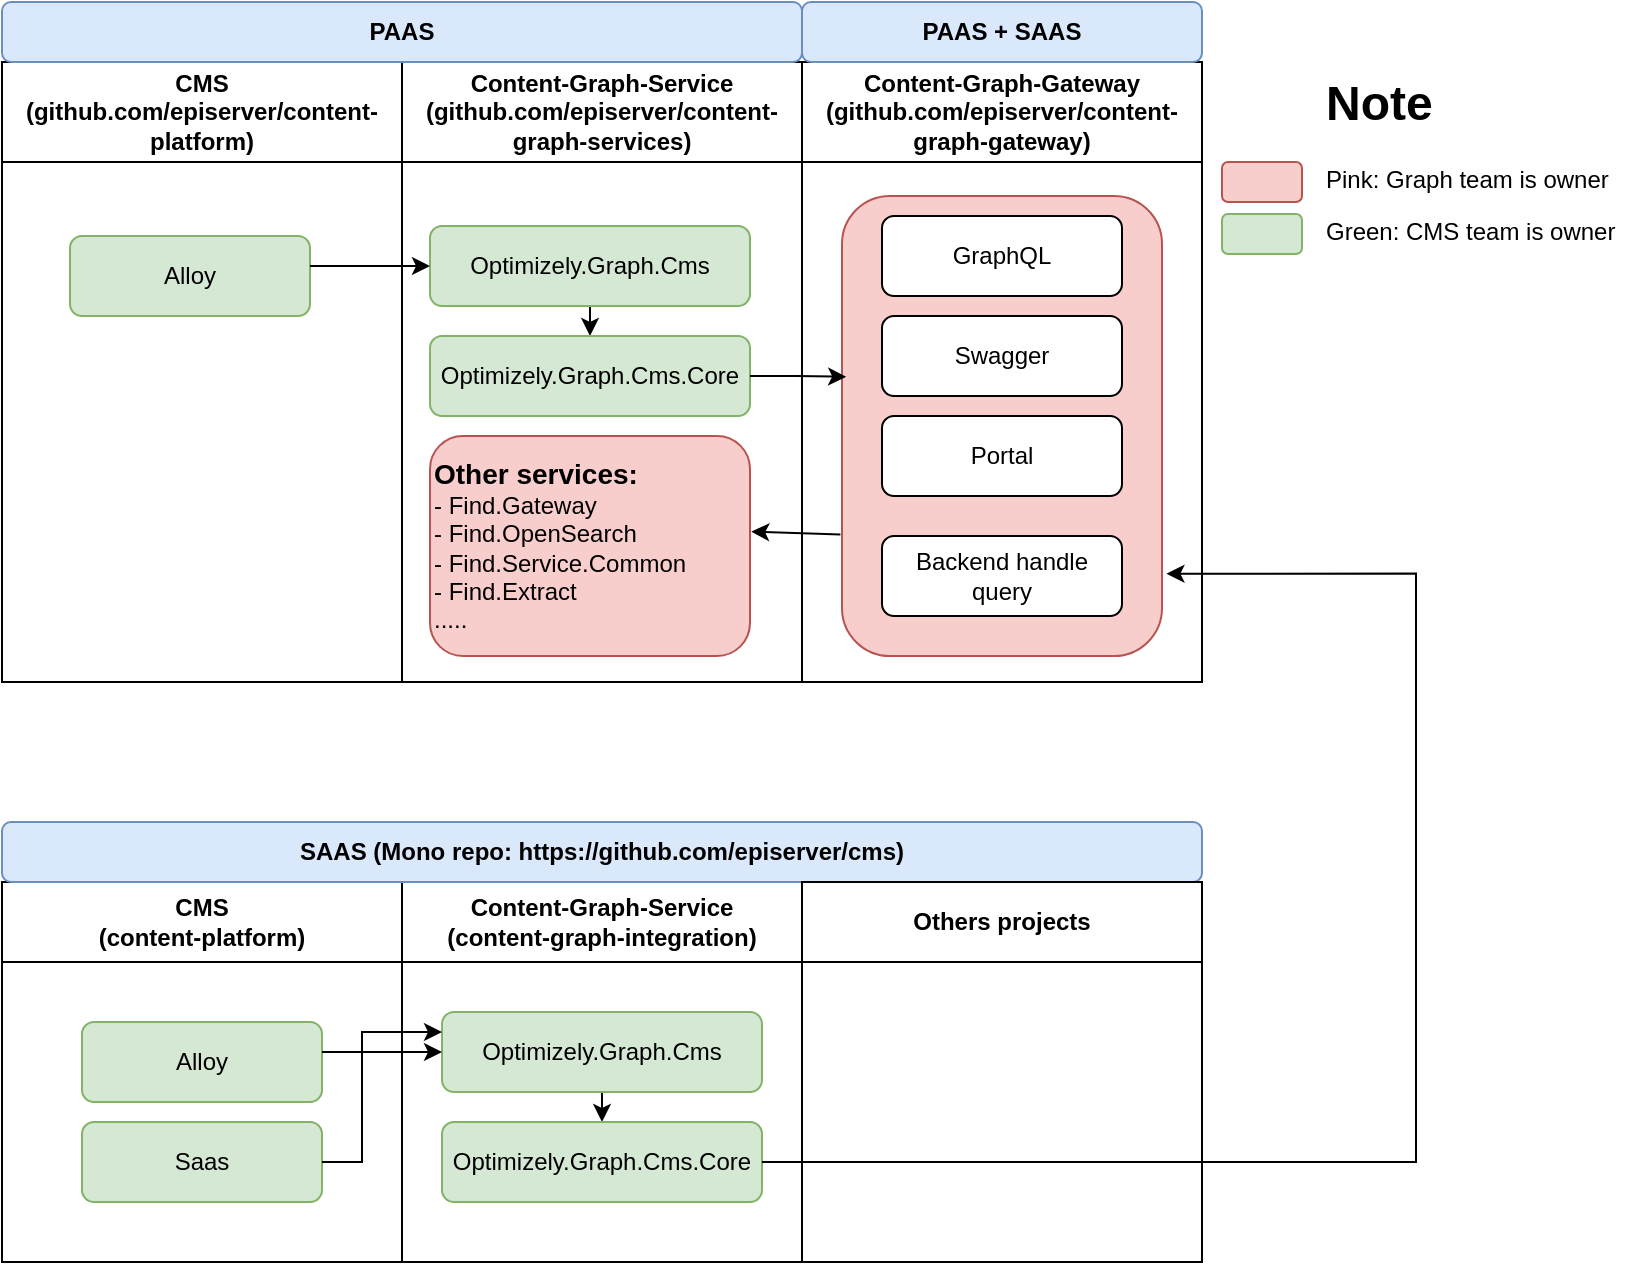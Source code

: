 <mxfile version="26.2.5">
  <diagram id="C5RBs43oDa-KdzZeNtuy" name="Page-1">
    <mxGraphModel dx="1297" dy="686" grid="1" gridSize="10" guides="1" tooltips="1" connect="1" arrows="1" fold="1" page="1" pageScale="1" pageWidth="827" pageHeight="1169" math="0" shadow="0">
      <root>
        <mxCell id="WIyWlLk6GJQsqaUBKTNV-0" />
        <mxCell id="WIyWlLk6GJQsqaUBKTNV-1" parent="WIyWlLk6GJQsqaUBKTNV-0" />
        <mxCell id="zuPNOkINmazXEIjRDBho-4" value="CMS&lt;div&gt;(github.com/episerver/content-platform)&lt;/div&gt;" style="swimlane;whiteSpace=wrap;html=1;startSize=50;" vertex="1" parent="WIyWlLk6GJQsqaUBKTNV-1">
          <mxGeometry x="13" y="120" width="200" height="310" as="geometry" />
        </mxCell>
        <mxCell id="zuPNOkINmazXEIjRDBho-5" value="Content-Graph-Service&lt;div&gt;(github.com/episerver/content-graph-services)&lt;/div&gt;" style="swimlane;whiteSpace=wrap;html=1;startSize=50;" vertex="1" parent="WIyWlLk6GJQsqaUBKTNV-1">
          <mxGeometry x="213" y="120" width="200" height="310" as="geometry" />
        </mxCell>
        <mxCell id="zuPNOkINmazXEIjRDBho-26" value="Alloy" style="rounded=1;whiteSpace=wrap;html=1;fontSize=12;glass=0;strokeWidth=1;shadow=0;fillColor=#d5e8d4;strokeColor=#82b366;" vertex="1" parent="zuPNOkINmazXEIjRDBho-5">
          <mxGeometry x="-166" y="87" width="120" height="40" as="geometry" />
        </mxCell>
        <mxCell id="zuPNOkINmazXEIjRDBho-30" style="edgeStyle=orthogonalEdgeStyle;rounded=0;orthogonalLoop=1;jettySize=auto;html=1;exitX=0.5;exitY=1;exitDx=0;exitDy=0;entryX=0.5;entryY=0;entryDx=0;entryDy=0;" edge="1" parent="zuPNOkINmazXEIjRDBho-5" source="zuPNOkINmazXEIjRDBho-27" target="zuPNOkINmazXEIjRDBho-28">
          <mxGeometry relative="1" as="geometry" />
        </mxCell>
        <mxCell id="zuPNOkINmazXEIjRDBho-27" value="Optimizely.Graph.Cms" style="rounded=1;whiteSpace=wrap;html=1;fontSize=12;glass=0;strokeWidth=1;shadow=0;fillColor=#d5e8d4;strokeColor=#82b366;" vertex="1" parent="zuPNOkINmazXEIjRDBho-5">
          <mxGeometry x="14" y="82" width="160" height="40" as="geometry" />
        </mxCell>
        <mxCell id="zuPNOkINmazXEIjRDBho-28" value="Optimizely.Graph.Cms.Core" style="rounded=1;whiteSpace=wrap;html=1;fontSize=12;glass=0;strokeWidth=1;shadow=0;fillColor=#d5e8d4;strokeColor=#82b366;" vertex="1" parent="zuPNOkINmazXEIjRDBho-5">
          <mxGeometry x="14" y="137" width="160" height="40" as="geometry" />
        </mxCell>
        <mxCell id="zuPNOkINmazXEIjRDBho-29" value="" style="endArrow=classic;html=1;rounded=0;entryX=0;entryY=0.5;entryDx=0;entryDy=0;exitX=1;exitY=0.375;exitDx=0;exitDy=0;exitPerimeter=0;" edge="1" parent="zuPNOkINmazXEIjRDBho-5" source="zuPNOkINmazXEIjRDBho-26" target="zuPNOkINmazXEIjRDBho-27">
          <mxGeometry width="50" height="50" relative="1" as="geometry">
            <mxPoint x="-46" y="112" as="sourcePoint" />
            <mxPoint x="4" y="62" as="targetPoint" />
          </mxGeometry>
        </mxCell>
        <mxCell id="zuPNOkINmazXEIjRDBho-35" value="&lt;b&gt;&lt;font style=&quot;font-size: 14px;&quot;&gt;Other services:&lt;/font&gt;&lt;/b&gt;&lt;div&gt;- Find.Gateway&lt;/div&gt;&lt;div&gt;- Find.OpenSearch&lt;/div&gt;&lt;div&gt;- Find.Service.Common&lt;/div&gt;&lt;div&gt;- Find.Extract&lt;/div&gt;&lt;div&gt;.....&lt;/div&gt;" style="rounded=1;whiteSpace=wrap;html=1;fontSize=12;glass=0;strokeWidth=1;shadow=0;align=left;fillColor=#f8cecc;strokeColor=#b85450;" vertex="1" parent="zuPNOkINmazXEIjRDBho-5">
          <mxGeometry x="14" y="187" width="160" height="110" as="geometry" />
        </mxCell>
        <mxCell id="zuPNOkINmazXEIjRDBho-6" value="Content-Graph-Gateway&lt;div&gt;(github.com/episerver/content-graph-gateway)&lt;/div&gt;" style="swimlane;whiteSpace=wrap;html=1;startSize=50;" vertex="1" parent="WIyWlLk6GJQsqaUBKTNV-1">
          <mxGeometry x="413" y="120" width="200" height="310" as="geometry" />
        </mxCell>
        <mxCell id="zuPNOkINmazXEIjRDBho-38" value="" style="rounded=1;whiteSpace=wrap;html=1;fillColor=#f8cecc;strokeColor=#b85450;" vertex="1" parent="zuPNOkINmazXEIjRDBho-6">
          <mxGeometry x="20" y="67" width="160" height="230" as="geometry" />
        </mxCell>
        <mxCell id="zuPNOkINmazXEIjRDBho-12" value="GraphQL" style="rounded=1;whiteSpace=wrap;html=1;" vertex="1" parent="zuPNOkINmazXEIjRDBho-6">
          <mxGeometry x="40" y="77" width="120" height="40" as="geometry" />
        </mxCell>
        <mxCell id="zuPNOkINmazXEIjRDBho-13" value="Swagger" style="rounded=1;whiteSpace=wrap;html=1;" vertex="1" parent="zuPNOkINmazXEIjRDBho-6">
          <mxGeometry x="40" y="127" width="120" height="40" as="geometry" />
        </mxCell>
        <mxCell id="zuPNOkINmazXEIjRDBho-14" value="Portal" style="rounded=1;whiteSpace=wrap;html=1;" vertex="1" parent="zuPNOkINmazXEIjRDBho-6">
          <mxGeometry x="40" y="177" width="120" height="40" as="geometry" />
        </mxCell>
        <mxCell id="zuPNOkINmazXEIjRDBho-15" value="Backend handle query" style="rounded=1;whiteSpace=wrap;html=1;" vertex="1" parent="zuPNOkINmazXEIjRDBho-6">
          <mxGeometry x="40" y="237" width="120" height="40" as="geometry" />
        </mxCell>
        <mxCell id="zuPNOkINmazXEIjRDBho-16" value="CMS&lt;div&gt;(content-platform)&lt;/div&gt;" style="swimlane;whiteSpace=wrap;html=1;startSize=40;" vertex="1" parent="WIyWlLk6GJQsqaUBKTNV-1">
          <mxGeometry x="13" y="530" width="200" height="190" as="geometry" />
        </mxCell>
        <mxCell id="zuPNOkINmazXEIjRDBho-17" value="Alloy" style="rounded=1;whiteSpace=wrap;html=1;fontSize=12;glass=0;strokeWidth=1;shadow=0;fillColor=#d5e8d4;strokeColor=#82b366;" vertex="1" parent="zuPNOkINmazXEIjRDBho-16">
          <mxGeometry x="40" y="70" width="120" height="40" as="geometry" />
        </mxCell>
        <mxCell id="zuPNOkINmazXEIjRDBho-42" value="Saas" style="rounded=1;whiteSpace=wrap;html=1;fontSize=12;glass=0;strokeWidth=1;shadow=0;fillColor=#d5e8d4;strokeColor=#82b366;" vertex="1" parent="zuPNOkINmazXEIjRDBho-16">
          <mxGeometry x="40" y="120" width="120" height="40" as="geometry" />
        </mxCell>
        <mxCell id="zuPNOkINmazXEIjRDBho-18" value="Content-Graph-Service&lt;div&gt;(content-graph-integration)&lt;/div&gt;" style="swimlane;whiteSpace=wrap;html=1;startSize=40;" vertex="1" parent="WIyWlLk6GJQsqaUBKTNV-1">
          <mxGeometry x="213" y="530" width="200" height="190" as="geometry" />
        </mxCell>
        <mxCell id="zuPNOkINmazXEIjRDBho-32" style="edgeStyle=orthogonalEdgeStyle;rounded=0;orthogonalLoop=1;jettySize=auto;html=1;exitX=0.5;exitY=1;exitDx=0;exitDy=0;entryX=0.5;entryY=0;entryDx=0;entryDy=0;" edge="1" parent="zuPNOkINmazXEIjRDBho-18" source="zuPNOkINmazXEIjRDBho-19" target="zuPNOkINmazXEIjRDBho-20">
          <mxGeometry relative="1" as="geometry" />
        </mxCell>
        <mxCell id="zuPNOkINmazXEIjRDBho-19" value="Optimizely.Graph.Cms" style="rounded=1;whiteSpace=wrap;html=1;fontSize=12;glass=0;strokeWidth=1;shadow=0;fillColor=#d5e8d4;strokeColor=#82b366;" vertex="1" parent="zuPNOkINmazXEIjRDBho-18">
          <mxGeometry x="20" y="65" width="160" height="40" as="geometry" />
        </mxCell>
        <mxCell id="zuPNOkINmazXEIjRDBho-20" value="Optimizely.Graph.Cms.Core" style="rounded=1;whiteSpace=wrap;html=1;fontSize=12;glass=0;strokeWidth=1;shadow=0;fillColor=#d5e8d4;strokeColor=#82b366;" vertex="1" parent="zuPNOkINmazXEIjRDBho-18">
          <mxGeometry x="20" y="120" width="160" height="40" as="geometry" />
        </mxCell>
        <mxCell id="zuPNOkINmazXEIjRDBho-21" value="SAAS (Mono repo: https://github.com/episerver/cms)" style="rounded=1;whiteSpace=wrap;html=1;fontStyle=1;fillColor=#dae8fc;strokeColor=#6c8ebf;" vertex="1" parent="WIyWlLk6GJQsqaUBKTNV-1">
          <mxGeometry x="13" y="500" width="600" height="30" as="geometry" />
        </mxCell>
        <mxCell id="zuPNOkINmazXEIjRDBho-22" value="Others projects" style="swimlane;whiteSpace=wrap;html=1;startSize=40;" vertex="1" parent="WIyWlLk6GJQsqaUBKTNV-1">
          <mxGeometry x="413" y="530" width="200" height="190" as="geometry" />
        </mxCell>
        <mxCell id="zuPNOkINmazXEIjRDBho-25" value="" style="endArrow=classic;html=1;rounded=0;entryX=0;entryY=0.5;entryDx=0;entryDy=0;exitX=1;exitY=0.375;exitDx=0;exitDy=0;exitPerimeter=0;" edge="1" parent="WIyWlLk6GJQsqaUBKTNV-1" source="zuPNOkINmazXEIjRDBho-17" target="zuPNOkINmazXEIjRDBho-19">
          <mxGeometry width="50" height="50" relative="1" as="geometry">
            <mxPoint x="173" y="625" as="sourcePoint" />
            <mxPoint x="223" y="575" as="targetPoint" />
          </mxGeometry>
        </mxCell>
        <mxCell id="zuPNOkINmazXEIjRDBho-34" style="edgeStyle=orthogonalEdgeStyle;rounded=0;orthogonalLoop=1;jettySize=auto;html=1;exitX=1;exitY=0.5;exitDx=0;exitDy=0;entryX=1.014;entryY=0.821;entryDx=0;entryDy=0;entryPerimeter=0;" edge="1" parent="WIyWlLk6GJQsqaUBKTNV-1" source="zuPNOkINmazXEIjRDBho-20" target="zuPNOkINmazXEIjRDBho-38">
          <mxGeometry relative="1" as="geometry">
            <mxPoint x="733" y="330" as="targetPoint" />
            <Array as="points">
              <mxPoint x="720" y="670" />
              <mxPoint x="720" y="376" />
            </Array>
          </mxGeometry>
        </mxCell>
        <mxCell id="zuPNOkINmazXEIjRDBho-36" value="PAAS" style="rounded=1;whiteSpace=wrap;html=1;fontStyle=1;fillColor=#dae8fc;strokeColor=#6c8ebf;" vertex="1" parent="WIyWlLk6GJQsqaUBKTNV-1">
          <mxGeometry x="13" y="90" width="400" height="30" as="geometry" />
        </mxCell>
        <mxCell id="zuPNOkINmazXEIjRDBho-37" value="PAAS + SAAS" style="rounded=1;whiteSpace=wrap;html=1;fontStyle=1;fillColor=#dae8fc;strokeColor=#6c8ebf;" vertex="1" parent="WIyWlLk6GJQsqaUBKTNV-1">
          <mxGeometry x="413" y="90" width="200" height="30" as="geometry" />
        </mxCell>
        <mxCell id="zuPNOkINmazXEIjRDBho-40" style="edgeStyle=orthogonalEdgeStyle;rounded=0;orthogonalLoop=1;jettySize=auto;html=1;exitX=1;exitY=0.5;exitDx=0;exitDy=0;entryX=0.013;entryY=0.393;entryDx=0;entryDy=0;entryPerimeter=0;" edge="1" parent="WIyWlLk6GJQsqaUBKTNV-1" source="zuPNOkINmazXEIjRDBho-28" target="zuPNOkINmazXEIjRDBho-38">
          <mxGeometry relative="1" as="geometry" />
        </mxCell>
        <mxCell id="zuPNOkINmazXEIjRDBho-41" value="" style="endArrow=classic;html=1;rounded=0;exitX=-0.005;exitY=0.736;exitDx=0;exitDy=0;exitPerimeter=0;entryX=1.004;entryY=0.435;entryDx=0;entryDy=0;entryPerimeter=0;" edge="1" parent="WIyWlLk6GJQsqaUBKTNV-1" source="zuPNOkINmazXEIjRDBho-38" target="zuPNOkINmazXEIjRDBho-35">
          <mxGeometry width="50" height="50" relative="1" as="geometry">
            <mxPoint x="573" y="457" as="sourcePoint" />
            <mxPoint x="386" y="357" as="targetPoint" />
          </mxGeometry>
        </mxCell>
        <mxCell id="zuPNOkINmazXEIjRDBho-43" style="edgeStyle=orthogonalEdgeStyle;rounded=0;orthogonalLoop=1;jettySize=auto;html=1;exitX=1;exitY=0.5;exitDx=0;exitDy=0;entryX=0;entryY=0.25;entryDx=0;entryDy=0;" edge="1" parent="WIyWlLk6GJQsqaUBKTNV-1" source="zuPNOkINmazXEIjRDBho-42" target="zuPNOkINmazXEIjRDBho-19">
          <mxGeometry relative="1" as="geometry">
            <Array as="points">
              <mxPoint x="193" y="670" />
              <mxPoint x="193" y="605" />
            </Array>
          </mxGeometry>
        </mxCell>
        <mxCell id="zuPNOkINmazXEIjRDBho-44" value="&lt;h1 style=&quot;margin-top: 0px;&quot;&gt;&lt;br&gt;&lt;/h1&gt;" style="text;html=1;whiteSpace=wrap;overflow=hidden;rounded=0;" vertex="1" parent="WIyWlLk6GJQsqaUBKTNV-1">
          <mxGeometry x="643" y="120" width="180" height="120" as="geometry" />
        </mxCell>
        <mxCell id="zuPNOkINmazXEIjRDBho-45" value="&lt;h1 style=&quot;margin-top: 0px;&quot;&gt;Note&lt;/h1&gt;&lt;p&gt;Pink: Graph team is owner&lt;/p&gt;&lt;p&gt;Green: CMS team is owner&lt;/p&gt;" style="text;html=1;whiteSpace=wrap;overflow=hidden;rounded=0;" vertex="1" parent="WIyWlLk6GJQsqaUBKTNV-1">
          <mxGeometry x="673" y="120" width="160" height="120" as="geometry" />
        </mxCell>
        <mxCell id="zuPNOkINmazXEIjRDBho-46" value="" style="rounded=1;whiteSpace=wrap;html=1;fillColor=#f8cecc;strokeColor=#b85450;" vertex="1" parent="WIyWlLk6GJQsqaUBKTNV-1">
          <mxGeometry x="623" y="170" width="40" height="20" as="geometry" />
        </mxCell>
        <mxCell id="zuPNOkINmazXEIjRDBho-47" value="" style="rounded=1;whiteSpace=wrap;html=1;fillColor=#d5e8d4;strokeColor=#82b366;" vertex="1" parent="WIyWlLk6GJQsqaUBKTNV-1">
          <mxGeometry x="623" y="196" width="40" height="20" as="geometry" />
        </mxCell>
      </root>
    </mxGraphModel>
  </diagram>
</mxfile>
